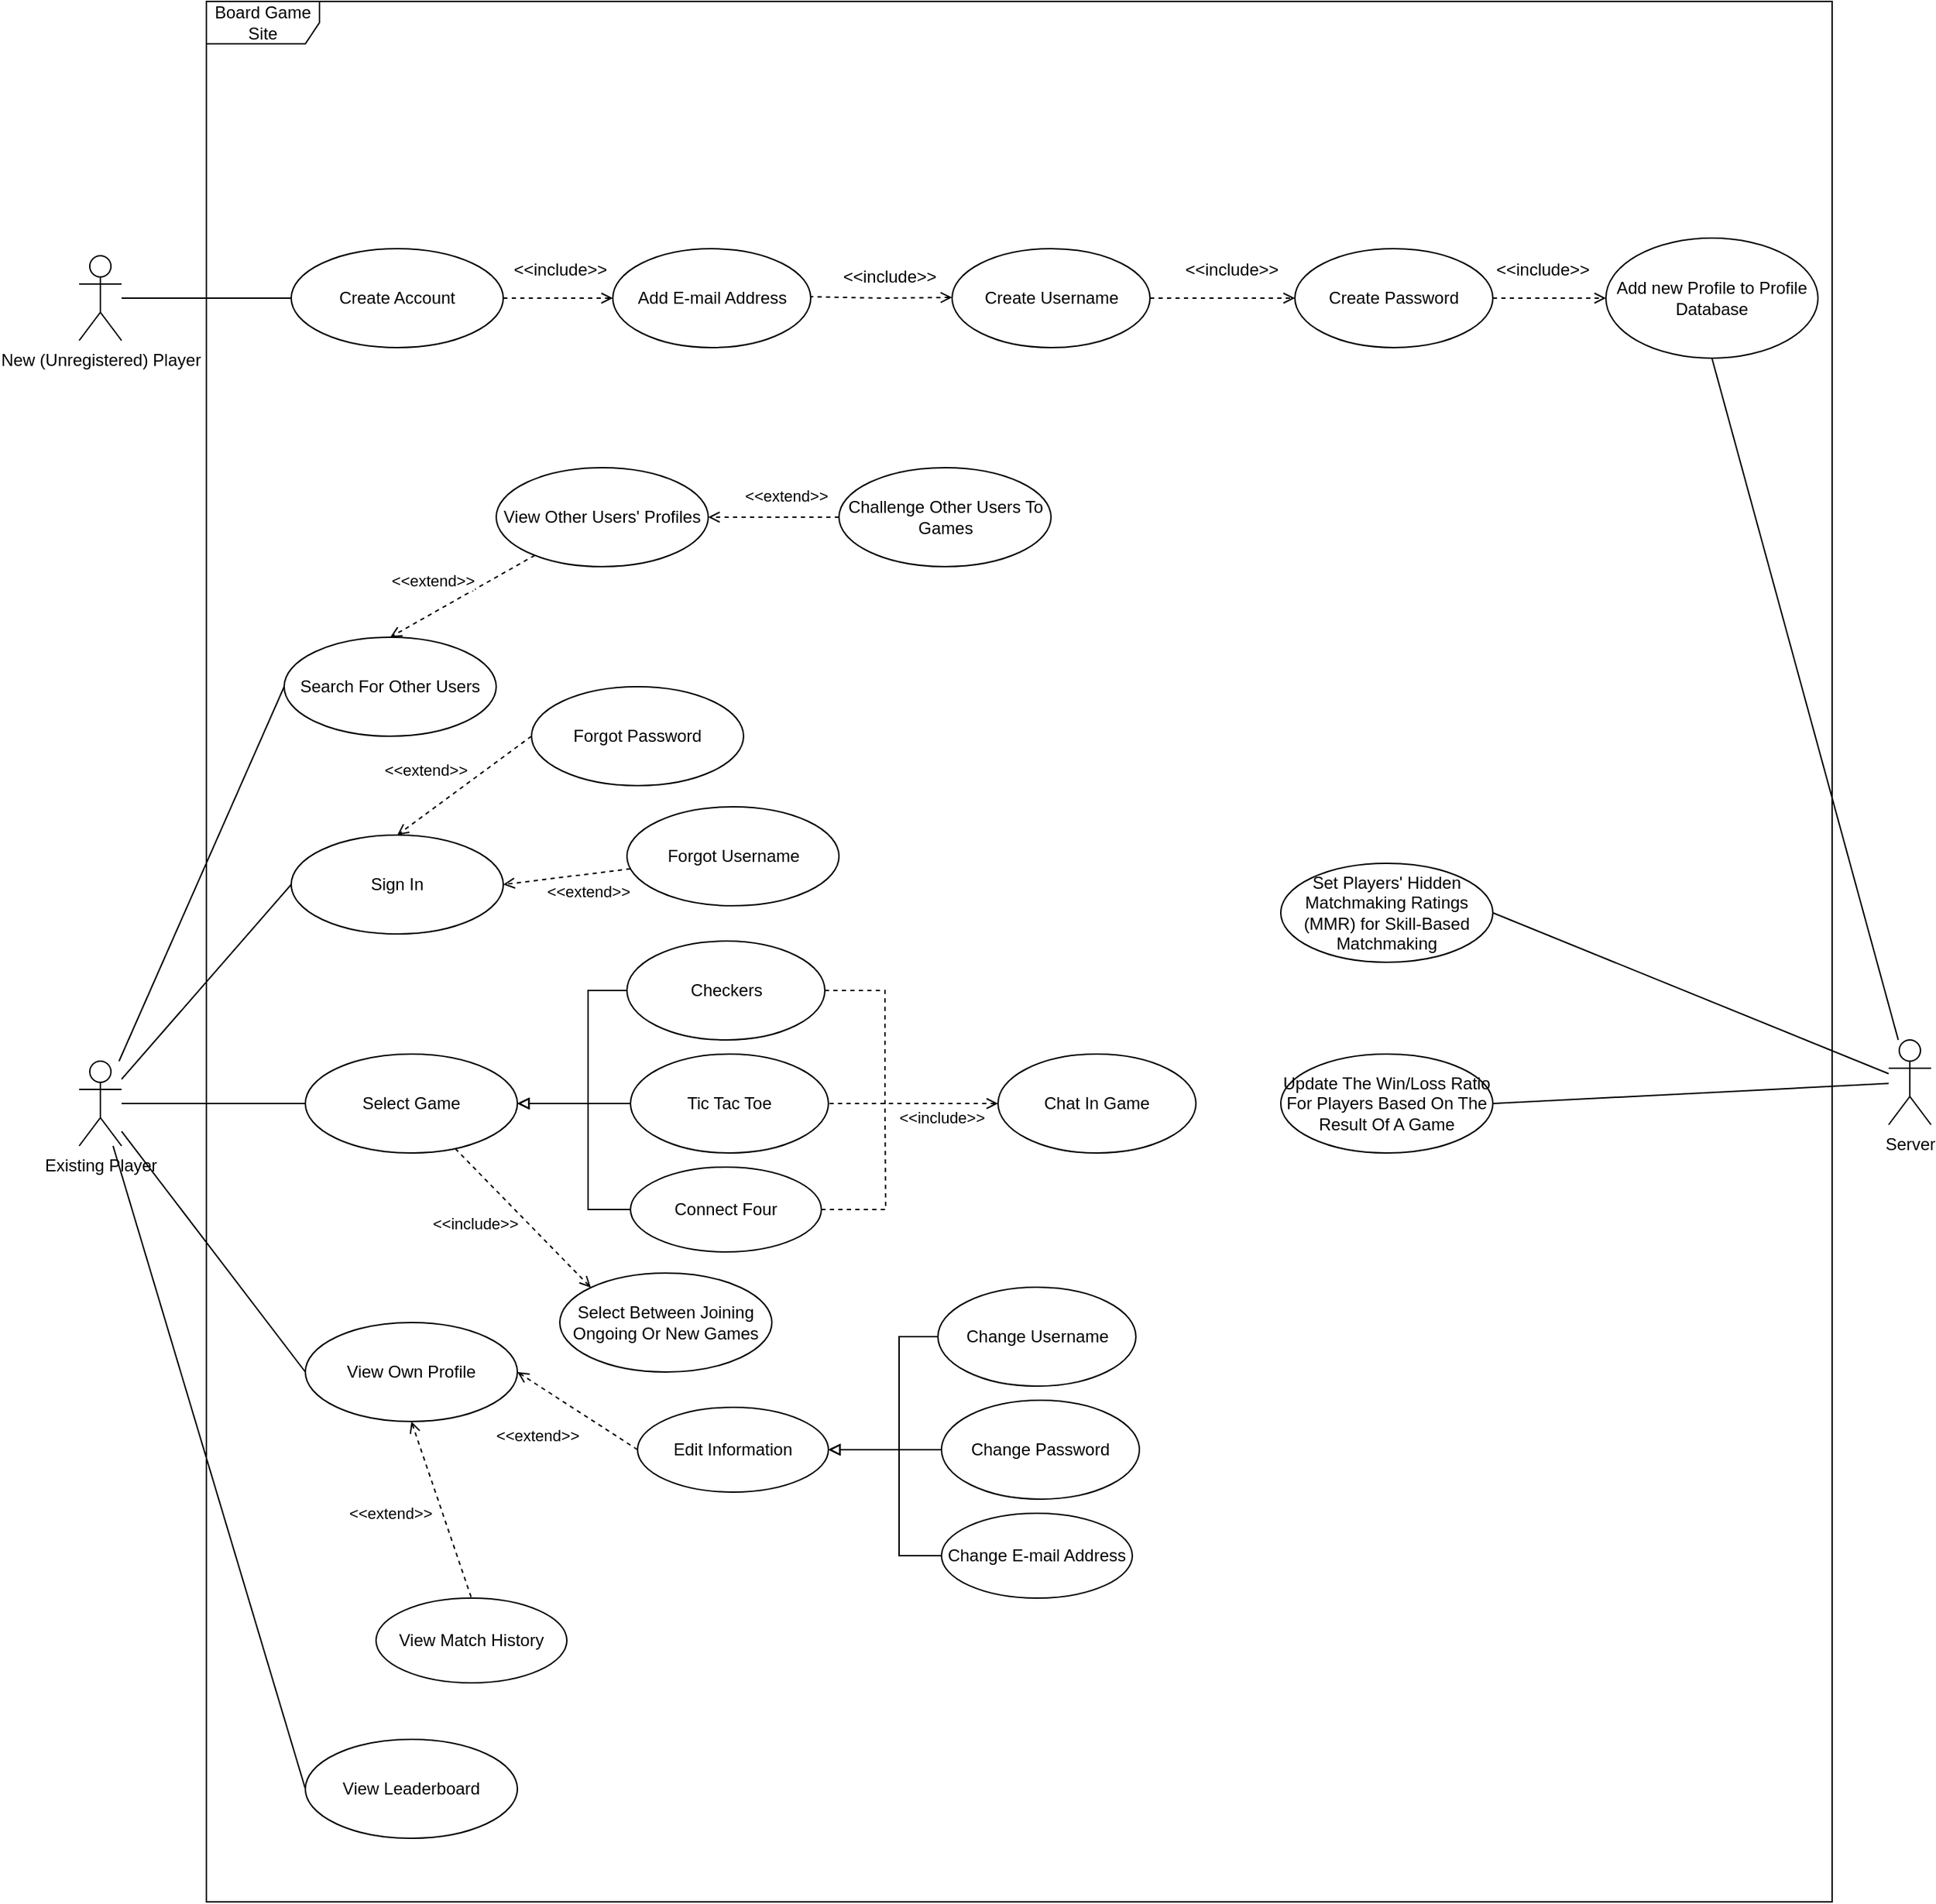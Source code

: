 <mxfile version="26.0.16">
  <diagram name="Page-1" id="FtNA_kAWOvf62v4MWtAJ">
    <mxGraphModel dx="1036" dy="1902" grid="1" gridSize="10" guides="1" tooltips="1" connect="1" arrows="1" fold="1" page="1" pageScale="1" pageWidth="1920" pageHeight="1200" math="0" shadow="0">
      <root>
        <mxCell id="0" />
        <mxCell id="1" parent="0" />
        <mxCell id="GAJAMWU1O866HQGjR93X-9" style="rounded=0;orthogonalLoop=1;jettySize=auto;html=1;entryX=0;entryY=0.5;entryDx=0;entryDy=0;endArrow=none;startFill=0;" parent="1" source="GAJAMWU1O866HQGjR93X-1" target="GAJAMWU1O866HQGjR93X-7" edge="1">
          <mxGeometry relative="1" as="geometry" />
        </mxCell>
        <mxCell id="3jMCsiWTbbFfI4Y1M0tF-7" style="rounded=0;orthogonalLoop=1;jettySize=auto;html=1;entryX=0;entryY=0.5;entryDx=0;entryDy=0;endArrow=none;startFill=0;" parent="1" source="GAJAMWU1O866HQGjR93X-1" target="3jMCsiWTbbFfI4Y1M0tF-6" edge="1">
          <mxGeometry relative="1" as="geometry" />
        </mxCell>
        <mxCell id="3jMCsiWTbbFfI4Y1M0tF-22" style="rounded=0;orthogonalLoop=1;jettySize=auto;html=1;entryX=0;entryY=0.5;entryDx=0;entryDy=0;endArrow=none;startFill=0;" parent="1" source="GAJAMWU1O866HQGjR93X-1" target="3jMCsiWTbbFfI4Y1M0tF-21" edge="1">
          <mxGeometry relative="1" as="geometry" />
        </mxCell>
        <mxCell id="OBEn0SzSBOZjI5cOXPXD-6" style="rounded=0;orthogonalLoop=1;jettySize=auto;html=1;entryX=0;entryY=0.5;entryDx=0;entryDy=0;endArrow=none;startFill=0;" parent="1" source="GAJAMWU1O866HQGjR93X-1" target="OBEn0SzSBOZjI5cOXPXD-5" edge="1">
          <mxGeometry relative="1" as="geometry" />
        </mxCell>
        <mxCell id="OBEn0SzSBOZjI5cOXPXD-33" style="rounded=0;orthogonalLoop=1;jettySize=auto;html=1;entryX=0;entryY=0.5;entryDx=0;entryDy=0;endArrow=none;startFill=0;" parent="1" source="GAJAMWU1O866HQGjR93X-1" target="OBEn0SzSBOZjI5cOXPXD-32" edge="1">
          <mxGeometry relative="1" as="geometry" />
        </mxCell>
        <mxCell id="GAJAMWU1O866HQGjR93X-1" value="Existing Player" style="shape=umlActor;verticalLabelPosition=bottom;verticalAlign=top;html=1;outlineConnect=0;" parent="1" vertex="1">
          <mxGeometry x="430" y="560" width="30" height="60" as="geometry" />
        </mxCell>
        <mxCell id="GAJAMWU1O866HQGjR93X-5" value="Board Game Site" style="shape=umlFrame;whiteSpace=wrap;html=1;pointerEvents=0;width=80;height=30;" parent="1" vertex="1">
          <mxGeometry x="520" y="-190" width="1150" height="1345" as="geometry" />
        </mxCell>
        <mxCell id="GAJAMWU1O866HQGjR93X-7" value="Sign In" style="ellipse;whiteSpace=wrap;html=1;" parent="1" vertex="1">
          <mxGeometry x="580" y="400" width="150" height="70" as="geometry" />
        </mxCell>
        <mxCell id="3jMCsiWTbbFfI4Y1M0tF-2" value="Forgot Password" style="ellipse;whiteSpace=wrap;html=1;" parent="1" vertex="1">
          <mxGeometry x="750" y="295" width="150" height="70" as="geometry" />
        </mxCell>
        <mxCell id="3jMCsiWTbbFfI4Y1M0tF-4" style="rounded=0;orthogonalLoop=1;jettySize=auto;html=1;entryX=0.5;entryY=0;entryDx=0;entryDy=0;dashed=1;endArrow=open;endFill=0;exitX=0;exitY=0.5;exitDx=0;exitDy=0;" parent="1" source="3jMCsiWTbbFfI4Y1M0tF-2" target="GAJAMWU1O866HQGjR93X-7" edge="1">
          <mxGeometry relative="1" as="geometry">
            <mxPoint x="754" y="338" as="sourcePoint" />
            <mxPoint x="670" y="395" as="targetPoint" />
          </mxGeometry>
        </mxCell>
        <mxCell id="3jMCsiWTbbFfI4Y1M0tF-5" value="&amp;lt;&amp;lt;extend&amp;gt;&amp;gt;" style="edgeLabel;html=1;align=center;verticalAlign=middle;resizable=0;points=[];" parent="3jMCsiWTbbFfI4Y1M0tF-4" connectable="0" vertex="1">
          <mxGeometry x="-0.242" relative="1" as="geometry">
            <mxPoint x="-39" y="-3" as="offset" />
          </mxGeometry>
        </mxCell>
        <mxCell id="OBEn0SzSBOZjI5cOXPXD-10" style="rounded=0;orthogonalLoop=1;jettySize=auto;html=1;entryX=0;entryY=0;entryDx=0;entryDy=0;endArrow=open;endFill=0;dashed=1;" parent="1" source="3jMCsiWTbbFfI4Y1M0tF-6" target="OBEn0SzSBOZjI5cOXPXD-9" edge="1">
          <mxGeometry relative="1" as="geometry" />
        </mxCell>
        <mxCell id="3jMCsiWTbbFfI4Y1M0tF-6" value="Select Game" style="ellipse;whiteSpace=wrap;html=1;" parent="1" vertex="1">
          <mxGeometry x="590" y="555" width="150" height="70" as="geometry" />
        </mxCell>
        <mxCell id="OBEn0SzSBOZjI5cOXPXD-42" style="edgeStyle=orthogonalEdgeStyle;rounded=0;orthogonalLoop=1;jettySize=auto;html=1;endArrow=none;endFill=0;startFill=0;dashed=1;startArrow=none;" parent="1" source="3jMCsiWTbbFfI4Y1M0tF-9" edge="1">
          <mxGeometry relative="1" as="geometry">
            <mxPoint x="1000" y="590" as="targetPoint" />
            <Array as="points">
              <mxPoint x="1000" y="510" />
              <mxPoint x="1000" y="590" />
            </Array>
          </mxGeometry>
        </mxCell>
        <mxCell id="3jMCsiWTbbFfI4Y1M0tF-9" value="Checkers" style="ellipse;whiteSpace=wrap;html=1;" parent="1" vertex="1">
          <mxGeometry x="817.5" y="475" width="140" height="70" as="geometry" />
        </mxCell>
        <mxCell id="3jMCsiWTbbFfI4Y1M0tF-10" style="edgeStyle=orthogonalEdgeStyle;rounded=0;orthogonalLoop=1;jettySize=auto;html=1;endArrow=block;endFill=0;" parent="1" source="3jMCsiWTbbFfI4Y1M0tF-11" edge="1">
          <mxGeometry relative="1" as="geometry">
            <mxPoint x="740" y="590" as="targetPoint" />
          </mxGeometry>
        </mxCell>
        <mxCell id="3jMCsiWTbbFfI4Y1M0tF-11" value="Tic Tac Toe" style="ellipse;whiteSpace=wrap;html=1;" parent="1" vertex="1">
          <mxGeometry x="820" y="555" width="140" height="70" as="geometry" />
        </mxCell>
        <mxCell id="3jMCsiWTbbFfI4Y1M0tF-12" style="edgeStyle=orthogonalEdgeStyle;rounded=0;orthogonalLoop=1;jettySize=auto;html=1;entryX=1;entryY=0.5;entryDx=0;entryDy=0;endArrow=block;endFill=0;exitX=0;exitY=0.5;exitDx=0;exitDy=0;" parent="1" source="3jMCsiWTbbFfI4Y1M0tF-13" edge="1">
          <mxGeometry relative="1" as="geometry">
            <Array as="points">
              <mxPoint x="790" y="665" />
              <mxPoint x="790" y="590" />
            </Array>
            <mxPoint x="740" y="590" as="targetPoint" />
          </mxGeometry>
        </mxCell>
        <mxCell id="OBEn0SzSBOZjI5cOXPXD-46" style="edgeStyle=orthogonalEdgeStyle;rounded=0;orthogonalLoop=1;jettySize=auto;html=1;endArrow=none;startFill=0;endFill=0;dashed=1;startArrow=none;" parent="1" source="3jMCsiWTbbFfI4Y1M0tF-13" edge="1">
          <mxGeometry relative="1" as="geometry">
            <mxPoint x="1000" y="590" as="targetPoint" />
          </mxGeometry>
        </mxCell>
        <mxCell id="3jMCsiWTbbFfI4Y1M0tF-13" value="Connect Four" style="ellipse;whiteSpace=wrap;html=1;" parent="1" vertex="1">
          <mxGeometry x="820" y="635" width="135" height="60" as="geometry" />
        </mxCell>
        <mxCell id="3jMCsiWTbbFfI4Y1M0tF-14" style="edgeStyle=orthogonalEdgeStyle;rounded=0;orthogonalLoop=1;jettySize=auto;html=1;exitX=0;exitY=0.5;exitDx=0;exitDy=0;entryX=1;entryY=0.5;entryDx=0;entryDy=0;endArrow=block;endFill=0;" parent="1" source="3jMCsiWTbbFfI4Y1M0tF-9" target="3jMCsiWTbbFfI4Y1M0tF-6" edge="1">
          <mxGeometry relative="1" as="geometry">
            <mxPoint x="965" y="535" as="sourcePoint" />
            <mxPoint x="740" y="590" as="targetPoint" />
            <Array as="points">
              <mxPoint x="790" y="510" />
              <mxPoint x="790" y="590" />
            </Array>
          </mxGeometry>
        </mxCell>
        <mxCell id="OBEn0SzSBOZjI5cOXPXD-3" style="rounded=0;orthogonalLoop=1;jettySize=auto;html=1;exitX=0.5;exitY=1;exitDx=0;exitDy=0;entryX=0.5;entryY=0;entryDx=0;entryDy=0;endArrow=none;startFill=0;startArrow=open;dashed=1;" parent="1" source="3jMCsiWTbbFfI4Y1M0tF-21" target="OBEn0SzSBOZjI5cOXPXD-2" edge="1">
          <mxGeometry relative="1" as="geometry" />
        </mxCell>
        <mxCell id="3jMCsiWTbbFfI4Y1M0tF-21" value="View Own Profile" style="ellipse;whiteSpace=wrap;html=1;" parent="1" vertex="1">
          <mxGeometry x="590" y="745" width="150" height="70" as="geometry" />
        </mxCell>
        <mxCell id="3jMCsiWTbbFfI4Y1M0tF-23" style="rounded=0;orthogonalLoop=1;jettySize=auto;html=1;entryX=1;entryY=0.5;entryDx=0;entryDy=0;dashed=1;endArrow=open;endFill=0;exitX=0;exitY=0.5;exitDx=0;exitDy=0;" parent="1" source="3jMCsiWTbbFfI4Y1M0tF-25" target="3jMCsiWTbbFfI4Y1M0tF-21" edge="1">
          <mxGeometry relative="1" as="geometry">
            <mxPoint x="905" y="735" as="sourcePoint" />
            <mxPoint x="820" y="800" as="targetPoint" />
          </mxGeometry>
        </mxCell>
        <mxCell id="3jMCsiWTbbFfI4Y1M0tF-24" value="&amp;lt;&amp;lt;extend&amp;gt;&amp;gt;" style="edgeLabel;html=1;align=center;verticalAlign=middle;resizable=0;points=[];" parent="3jMCsiWTbbFfI4Y1M0tF-23" connectable="0" vertex="1">
          <mxGeometry x="-0.242" relative="1" as="geometry">
            <mxPoint x="-39" y="11" as="offset" />
          </mxGeometry>
        </mxCell>
        <mxCell id="3jMCsiWTbbFfI4Y1M0tF-25" value="Edit Information" style="ellipse;whiteSpace=wrap;html=1;" parent="1" vertex="1">
          <mxGeometry x="825" y="805" width="135" height="60" as="geometry" />
        </mxCell>
        <mxCell id="OBEn0SzSBOZjI5cOXPXD-2" value="View Match History" style="ellipse;whiteSpace=wrap;html=1;" parent="1" vertex="1">
          <mxGeometry x="640" y="940" width="135" height="60" as="geometry" />
        </mxCell>
        <mxCell id="OBEn0SzSBOZjI5cOXPXD-4" value="&amp;lt;&amp;lt;extend&amp;gt;&amp;gt;" style="edgeLabel;html=1;align=center;verticalAlign=middle;resizable=0;points=[];" parent="1" connectable="0" vertex="1">
          <mxGeometry x="649.997" y="879.996" as="geometry" />
        </mxCell>
        <mxCell id="OBEn0SzSBOZjI5cOXPXD-5" value="View Leaderboard" style="ellipse;whiteSpace=wrap;html=1;" parent="1" vertex="1">
          <mxGeometry x="590" y="1040" width="150" height="70" as="geometry" />
        </mxCell>
        <mxCell id="OBEn0SzSBOZjI5cOXPXD-9" value="Select Between Joining Ongoing Or New Games" style="ellipse;whiteSpace=wrap;html=1;" parent="1" vertex="1">
          <mxGeometry x="770" y="710" width="150" height="70" as="geometry" />
        </mxCell>
        <mxCell id="OBEn0SzSBOZjI5cOXPXD-11" value="&amp;lt;&amp;lt;include&amp;gt;&amp;gt;" style="edgeLabel;html=1;align=center;verticalAlign=middle;resizable=0;points=[];" parent="1" connectable="0" vertex="1">
          <mxGeometry x="1040.004" y="599.998" as="geometry" />
        </mxCell>
        <mxCell id="OBEn0SzSBOZjI5cOXPXD-16" style="rounded=0;orthogonalLoop=1;jettySize=auto;html=1;entryX=1;entryY=0.5;entryDx=0;entryDy=0;endArrow=none;startFill=0;" parent="1" source="OBEn0SzSBOZjI5cOXPXD-12" target="OBEn0SzSBOZjI5cOXPXD-14" edge="1">
          <mxGeometry relative="1" as="geometry" />
        </mxCell>
        <mxCell id="OBEn0SzSBOZjI5cOXPXD-18" style="rounded=0;orthogonalLoop=1;jettySize=auto;html=1;entryX=1;entryY=0.5;entryDx=0;entryDy=0;endArrow=none;startFill=0;" parent="1" source="OBEn0SzSBOZjI5cOXPXD-12" target="OBEn0SzSBOZjI5cOXPXD-17" edge="1">
          <mxGeometry relative="1" as="geometry" />
        </mxCell>
        <mxCell id="f342jO393CyCjephrsmW-13" style="rounded=0;orthogonalLoop=1;jettySize=auto;html=1;entryX=0.5;entryY=1;entryDx=0;entryDy=0;endArrow=none;startFill=0;" edge="1" parent="1" source="OBEn0SzSBOZjI5cOXPXD-12" target="f342jO393CyCjephrsmW-10">
          <mxGeometry relative="1" as="geometry" />
        </mxCell>
        <mxCell id="OBEn0SzSBOZjI5cOXPXD-12" value="Server" style="shape=umlActor;verticalLabelPosition=bottom;verticalAlign=top;html=1;outlineConnect=0;" parent="1" vertex="1">
          <mxGeometry x="1710" y="545" width="30" height="60" as="geometry" />
        </mxCell>
        <mxCell id="OBEn0SzSBOZjI5cOXPXD-14" value="Update The Win/Loss Ratio For Players Based On The Result Of A Game" style="ellipse;whiteSpace=wrap;html=1;" parent="1" vertex="1">
          <mxGeometry x="1280" y="555" width="150" height="70" as="geometry" />
        </mxCell>
        <mxCell id="OBEn0SzSBOZjI5cOXPXD-17" value="Set Players&#39; Hidden Matchmaking Ratings (MMR) for Skill-Based Matchmaking" style="ellipse;whiteSpace=wrap;html=1;" parent="1" vertex="1">
          <mxGeometry x="1280" y="420" width="150" height="70" as="geometry" />
        </mxCell>
        <mxCell id="OBEn0SzSBOZjI5cOXPXD-19" value="Change Username" style="ellipse;whiteSpace=wrap;html=1;" parent="1" vertex="1">
          <mxGeometry x="1037.5" y="720" width="140" height="70" as="geometry" />
        </mxCell>
        <mxCell id="OBEn0SzSBOZjI5cOXPXD-20" style="edgeStyle=orthogonalEdgeStyle;rounded=0;orthogonalLoop=1;jettySize=auto;html=1;endArrow=block;endFill=0;" parent="1" source="OBEn0SzSBOZjI5cOXPXD-21" edge="1">
          <mxGeometry relative="1" as="geometry">
            <mxPoint x="960" y="835" as="targetPoint" />
          </mxGeometry>
        </mxCell>
        <mxCell id="OBEn0SzSBOZjI5cOXPXD-21" value="Change Password" style="ellipse;whiteSpace=wrap;html=1;" parent="1" vertex="1">
          <mxGeometry x="1040" y="800" width="140" height="70" as="geometry" />
        </mxCell>
        <mxCell id="OBEn0SzSBOZjI5cOXPXD-22" style="edgeStyle=orthogonalEdgeStyle;rounded=0;orthogonalLoop=1;jettySize=auto;html=1;entryX=1;entryY=0.5;entryDx=0;entryDy=0;endArrow=block;endFill=0;exitX=0;exitY=0.5;exitDx=0;exitDy=0;" parent="1" source="OBEn0SzSBOZjI5cOXPXD-23" edge="1">
          <mxGeometry relative="1" as="geometry">
            <Array as="points">
              <mxPoint x="1010" y="910" />
              <mxPoint x="1010" y="835" />
            </Array>
            <mxPoint x="960" y="835" as="targetPoint" />
          </mxGeometry>
        </mxCell>
        <mxCell id="OBEn0SzSBOZjI5cOXPXD-23" value="Change E-mail Address" style="ellipse;whiteSpace=wrap;html=1;" parent="1" vertex="1">
          <mxGeometry x="1040" y="880" width="135" height="60" as="geometry" />
        </mxCell>
        <mxCell id="OBEn0SzSBOZjI5cOXPXD-24" style="edgeStyle=orthogonalEdgeStyle;rounded=0;orthogonalLoop=1;jettySize=auto;html=1;exitX=0;exitY=0.5;exitDx=0;exitDy=0;entryX=1;entryY=0.5;entryDx=0;entryDy=0;endArrow=block;endFill=0;" parent="1" source="OBEn0SzSBOZjI5cOXPXD-19" target="3jMCsiWTbbFfI4Y1M0tF-25" edge="1">
          <mxGeometry relative="1" as="geometry">
            <mxPoint x="1185" y="780" as="sourcePoint" />
            <mxPoint x="960" y="835" as="targetPoint" />
            <Array as="points">
              <mxPoint x="1010" y="755" />
              <mxPoint x="1010" y="835" />
            </Array>
          </mxGeometry>
        </mxCell>
        <mxCell id="OBEn0SzSBOZjI5cOXPXD-26" value="&amp;lt;&amp;lt;extend&amp;gt;&amp;gt;" style="edgeLabel;html=1;align=center;verticalAlign=middle;resizable=0;points=[];" parent="1" connectable="0" vertex="1">
          <mxGeometry x="790.004" y="439.996" as="geometry" />
        </mxCell>
        <mxCell id="OBEn0SzSBOZjI5cOXPXD-31" style="rounded=0;orthogonalLoop=1;jettySize=auto;html=1;entryX=1;entryY=0.5;entryDx=0;entryDy=0;dashed=1;endArrow=open;endFill=0;" parent="1" source="OBEn0SzSBOZjI5cOXPXD-28" target="GAJAMWU1O866HQGjR93X-7" edge="1">
          <mxGeometry relative="1" as="geometry" />
        </mxCell>
        <mxCell id="OBEn0SzSBOZjI5cOXPXD-28" value="Forgot Username" style="ellipse;whiteSpace=wrap;html=1;" parent="1" vertex="1">
          <mxGeometry x="817.5" y="380" width="150" height="70" as="geometry" />
        </mxCell>
        <mxCell id="OBEn0SzSBOZjI5cOXPXD-32" value="Search For Other Users" style="ellipse;whiteSpace=wrap;html=1;" parent="1" vertex="1">
          <mxGeometry x="575" y="260" width="150" height="70" as="geometry" />
        </mxCell>
        <mxCell id="OBEn0SzSBOZjI5cOXPXD-35" style="rounded=0;orthogonalLoop=1;jettySize=auto;html=1;entryX=0.5;entryY=0;entryDx=0;entryDy=0;endArrow=open;endFill=0;dashed=1;" parent="1" source="OBEn0SzSBOZjI5cOXPXD-34" target="OBEn0SzSBOZjI5cOXPXD-32" edge="1">
          <mxGeometry relative="1" as="geometry" />
        </mxCell>
        <mxCell id="OBEn0SzSBOZjI5cOXPXD-34" value="View Other Users&#39; Profiles" style="ellipse;whiteSpace=wrap;html=1;" parent="1" vertex="1">
          <mxGeometry x="725" y="140" width="150" height="70" as="geometry" />
        </mxCell>
        <mxCell id="OBEn0SzSBOZjI5cOXPXD-36" value="&amp;lt;&amp;lt;extend&amp;gt;&amp;gt;" style="edgeLabel;html=1;align=center;verticalAlign=middle;resizable=0;points=[];" parent="1" connectable="0" vertex="1">
          <mxGeometry x="679.998" y="220.0" as="geometry" />
        </mxCell>
        <mxCell id="OBEn0SzSBOZjI5cOXPXD-38" style="edgeStyle=orthogonalEdgeStyle;rounded=0;orthogonalLoop=1;jettySize=auto;html=1;entryX=1;entryY=0.5;entryDx=0;entryDy=0;dashed=1;endArrow=open;endFill=0;" parent="1" source="OBEn0SzSBOZjI5cOXPXD-37" target="OBEn0SzSBOZjI5cOXPXD-34" edge="1">
          <mxGeometry relative="1" as="geometry" />
        </mxCell>
        <mxCell id="OBEn0SzSBOZjI5cOXPXD-37" value="Challenge Other Users To Games" style="ellipse;whiteSpace=wrap;html=1;" parent="1" vertex="1">
          <mxGeometry x="967.5" y="140" width="150" height="70" as="geometry" />
        </mxCell>
        <mxCell id="OBEn0SzSBOZjI5cOXPXD-39" value="&amp;lt;&amp;lt;extend&amp;gt;&amp;gt;" style="edgeLabel;html=1;align=center;verticalAlign=middle;resizable=0;points=[];" parent="1" connectable="0" vertex="1">
          <mxGeometry x="929.998" y="160.0" as="geometry" />
        </mxCell>
        <mxCell id="OBEn0SzSBOZjI5cOXPXD-48" style="edgeStyle=orthogonalEdgeStyle;rounded=0;orthogonalLoop=1;jettySize=auto;html=1;entryX=1;entryY=0.5;entryDx=0;entryDy=0;endArrow=none;endFill=0;startFill=0;startArrow=open;dashed=1;" parent="1" source="OBEn0SzSBOZjI5cOXPXD-41" target="3jMCsiWTbbFfI4Y1M0tF-11" edge="1">
          <mxGeometry relative="1" as="geometry" />
        </mxCell>
        <mxCell id="OBEn0SzSBOZjI5cOXPXD-41" value="Chat In Game" style="ellipse;whiteSpace=wrap;html=1;" parent="1" vertex="1">
          <mxGeometry x="1080" y="555" width="140" height="70" as="geometry" />
        </mxCell>
        <mxCell id="OBEn0SzSBOZjI5cOXPXD-49" value="&amp;lt;&amp;lt;include&amp;gt;&amp;gt;" style="edgeLabel;html=1;align=center;verticalAlign=middle;resizable=0;points=[];" parent="1" connectable="0" vertex="1">
          <mxGeometry x="710.004" y="674.998" as="geometry" />
        </mxCell>
        <mxCell id="OBEn0SzSBOZjI5cOXPXD-54" style="edgeStyle=orthogonalEdgeStyle;rounded=0;orthogonalLoop=1;jettySize=auto;html=1;entryX=0;entryY=0.5;entryDx=0;entryDy=0;endArrow=none;startFill=0;" parent="1" source="OBEn0SzSBOZjI5cOXPXD-50" target="OBEn0SzSBOZjI5cOXPXD-53" edge="1">
          <mxGeometry relative="1" as="geometry" />
        </mxCell>
        <mxCell id="OBEn0SzSBOZjI5cOXPXD-50" value="New (Unregistered) Player" style="shape=umlActor;verticalLabelPosition=bottom;verticalAlign=top;html=1;outlineConnect=0;" parent="1" vertex="1">
          <mxGeometry x="430" y="-10" width="30" height="60" as="geometry" />
        </mxCell>
        <mxCell id="f342jO393CyCjephrsmW-8" style="edgeStyle=orthogonalEdgeStyle;rounded=0;orthogonalLoop=1;jettySize=auto;html=1;entryX=0;entryY=0.5;entryDx=0;entryDy=0;endArrow=open;endFill=0;dashed=1;" edge="1" parent="1" source="OBEn0SzSBOZjI5cOXPXD-53" target="f342jO393CyCjephrsmW-7">
          <mxGeometry relative="1" as="geometry" />
        </mxCell>
        <mxCell id="OBEn0SzSBOZjI5cOXPXD-53" value="Create Account" style="ellipse;whiteSpace=wrap;html=1;" parent="1" vertex="1">
          <mxGeometry x="580" y="-15" width="150" height="70" as="geometry" />
        </mxCell>
        <mxCell id="f342jO393CyCjephrsmW-5" style="rounded=0;orthogonalLoop=1;jettySize=auto;html=1;entryX=0;entryY=0.5;entryDx=0;entryDy=0;dashed=1;endArrow=open;endFill=0;" edge="1" parent="1" source="f342jO393CyCjephrsmW-1" target="f342jO393CyCjephrsmW-4">
          <mxGeometry relative="1" as="geometry" />
        </mxCell>
        <mxCell id="f342jO393CyCjephrsmW-1" value="Create Username" style="ellipse;whiteSpace=wrap;html=1;" vertex="1" parent="1">
          <mxGeometry x="1047.5" y="-15" width="140" height="70" as="geometry" />
        </mxCell>
        <mxCell id="f342jO393CyCjephrsmW-2" style="edgeStyle=orthogonalEdgeStyle;rounded=0;orthogonalLoop=1;jettySize=auto;html=1;entryX=1;entryY=0.5;entryDx=0;entryDy=0;endArrow=none;endFill=0;startFill=0;startArrow=open;dashed=1;" edge="1" parent="1">
          <mxGeometry relative="1" as="geometry">
            <mxPoint x="1047.5" y="19.5" as="sourcePoint" />
            <mxPoint x="947.5" y="19" as="targetPoint" />
          </mxGeometry>
        </mxCell>
        <mxCell id="f342jO393CyCjephrsmW-3" value="&amp;lt;&amp;lt;include&amp;gt;&amp;gt;" style="text;html=1;align=center;verticalAlign=middle;resizable=0;points=[];autosize=1;strokeColor=none;fillColor=none;" vertex="1" parent="1">
          <mxGeometry x="957.5" y="-10" width="90" height="30" as="geometry" />
        </mxCell>
        <mxCell id="f342jO393CyCjephrsmW-11" style="rounded=0;orthogonalLoop=1;jettySize=auto;html=1;entryX=0;entryY=0.5;entryDx=0;entryDy=0;dashed=1;endArrow=open;endFill=0;" edge="1" parent="1" source="f342jO393CyCjephrsmW-4" target="f342jO393CyCjephrsmW-10">
          <mxGeometry relative="1" as="geometry" />
        </mxCell>
        <mxCell id="f342jO393CyCjephrsmW-4" value="Create Password" style="ellipse;whiteSpace=wrap;html=1;" vertex="1" parent="1">
          <mxGeometry x="1290" y="-15" width="140" height="70" as="geometry" />
        </mxCell>
        <mxCell id="f342jO393CyCjephrsmW-6" value="&amp;lt;&amp;lt;include&amp;gt;&amp;gt;" style="text;html=1;align=center;verticalAlign=middle;resizable=0;points=[];autosize=1;strokeColor=none;fillColor=none;" vertex="1" parent="1">
          <mxGeometry x="1200" y="-15" width="90" height="30" as="geometry" />
        </mxCell>
        <mxCell id="f342jO393CyCjephrsmW-7" value="Add E-mail Address" style="ellipse;whiteSpace=wrap;html=1;" vertex="1" parent="1">
          <mxGeometry x="807.5" y="-15" width="140" height="70" as="geometry" />
        </mxCell>
        <mxCell id="f342jO393CyCjephrsmW-9" value="&amp;lt;&amp;lt;include&amp;gt;&amp;gt;" style="text;html=1;align=center;verticalAlign=middle;resizable=0;points=[];autosize=1;strokeColor=none;fillColor=none;" vertex="1" parent="1">
          <mxGeometry x="725" y="-15" width="90" height="30" as="geometry" />
        </mxCell>
        <mxCell id="f342jO393CyCjephrsmW-10" value="Add new Profile to Profile Database" style="ellipse;whiteSpace=wrap;html=1;" vertex="1" parent="1">
          <mxGeometry x="1510" y="-22.5" width="150" height="85" as="geometry" />
        </mxCell>
        <mxCell id="f342jO393CyCjephrsmW-12" value="&amp;lt;&amp;lt;include&amp;gt;&amp;gt;" style="text;html=1;align=center;verticalAlign=middle;resizable=0;points=[];autosize=1;strokeColor=none;fillColor=none;" vertex="1" parent="1">
          <mxGeometry x="1420" y="-15" width="90" height="30" as="geometry" />
        </mxCell>
      </root>
    </mxGraphModel>
  </diagram>
</mxfile>

